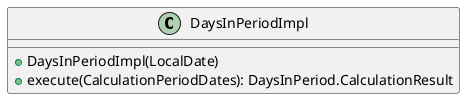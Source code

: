 @startuml

    class DaysInPeriodImpl [[DaysInPeriodImpl.html]] {
        +DaysInPeriodImpl(LocalDate)
        +execute(CalculationPeriodDates): DaysInPeriod.CalculationResult
    }

@enduml
